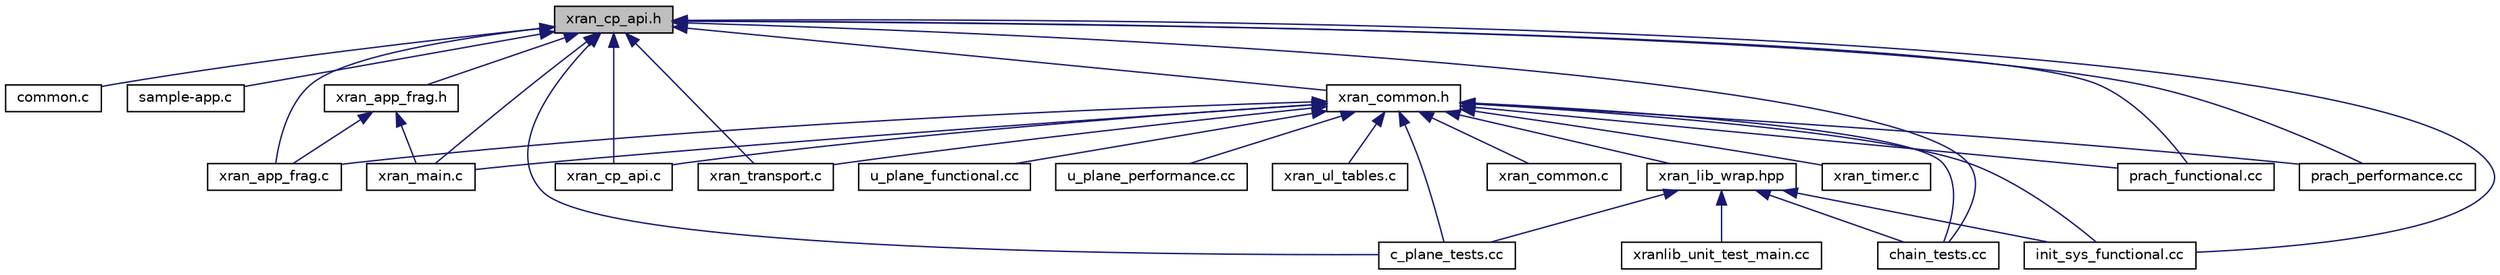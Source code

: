 digraph "xran_cp_api.h"
{
 // LATEX_PDF_SIZE
  edge [fontname="Helvetica",fontsize="10",labelfontname="Helvetica",labelfontsize="10"];
  node [fontname="Helvetica",fontsize="10",shape=record];
  Node1 [label="xran_cp_api.h",height=0.2,width=0.4,color="black", fillcolor="grey75", style="filled", fontcolor="black",tooltip="This file provides the definitions for Control Plane Messages APIs."];
  Node1 -> Node2 [dir="back",color="midnightblue",fontsize="10",style="solid",fontname="Helvetica"];
  Node2 [label="common.c",height=0.2,width=0.4,color="black", fillcolor="white", style="filled",URL="$common_8c.html",tooltip=" "];
  Node1 -> Node3 [dir="back",color="midnightblue",fontsize="10",style="solid",fontname="Helvetica"];
  Node3 [label="sample-app.c",height=0.2,width=0.4,color="black", fillcolor="white", style="filled",URL="$sample-app_8c.html",tooltip=" "];
  Node1 -> Node4 [dir="back",color="midnightblue",fontsize="10",style="solid",fontname="Helvetica"];
  Node4 [label="xran_app_frag.h",height=0.2,width=0.4,color="black", fillcolor="white", style="filled",URL="$xran__app__frag_8h.html",tooltip="Header file for functions to perform application level fragmentation."];
  Node4 -> Node5 [dir="back",color="midnightblue",fontsize="10",style="solid",fontname="Helvetica"];
  Node5 [label="xran_app_frag.c",height=0.2,width=0.4,color="black", fillcolor="white", style="filled",URL="$xran__app__frag_8c.html",tooltip="xRAN application frgamentation for U-plane packets"];
  Node4 -> Node6 [dir="back",color="midnightblue",fontsize="10",style="solid",fontname="Helvetica"];
  Node6 [label="xran_main.c",height=0.2,width=0.4,color="black", fillcolor="white", style="filled",URL="$xran__main_8c.html",tooltip="XRAN main functionality module."];
  Node1 -> Node5 [dir="back",color="midnightblue",fontsize="10",style="solid",fontname="Helvetica"];
  Node1 -> Node7 [dir="back",color="midnightblue",fontsize="10",style="solid",fontname="Helvetica"];
  Node7 [label="xran_common.h",height=0.2,width=0.4,color="black", fillcolor="white", style="filled",URL="$xran__common_8h.html",tooltip="XRAN layer common functionality for both lls-CU and RU as well as C-plane and U-plane."];
  Node7 -> Node5 [dir="back",color="midnightblue",fontsize="10",style="solid",fontname="Helvetica"];
  Node7 -> Node8 [dir="back",color="midnightblue",fontsize="10",style="solid",fontname="Helvetica"];
  Node8 [label="xran_common.c",height=0.2,width=0.4,color="black", fillcolor="white", style="filled",URL="$xran__common_8c.html",tooltip="XRAN layer common functionality for both O-DU and O-RU as well as C-plane and U-plane."];
  Node7 -> Node9 [dir="back",color="midnightblue",fontsize="10",style="solid",fontname="Helvetica"];
  Node9 [label="xran_cp_api.c",height=0.2,width=0.4,color="black", fillcolor="white", style="filled",URL="$xran__cp__api_8c.html",tooltip="This file provides the API functions to build Control Plane Messages for XRAN Front Haul layer as def..."];
  Node7 -> Node6 [dir="back",color="midnightblue",fontsize="10",style="solid",fontname="Helvetica"];
  Node7 -> Node10 [dir="back",color="midnightblue",fontsize="10",style="solid",fontname="Helvetica"];
  Node10 [label="xran_timer.c",height=0.2,width=0.4,color="black", fillcolor="white", style="filled",URL="$xran__timer_8c.html",tooltip="This file provides implementation to Timing for XRAN."];
  Node7 -> Node11 [dir="back",color="midnightblue",fontsize="10",style="solid",fontname="Helvetica"];
  Node11 [label="xran_transport.c",height=0.2,width=0.4,color="black", fillcolor="white", style="filled",URL="$xran__transport_8c.html",tooltip="This file provides the implementation for Transport lyaer (eCPRI) API."];
  Node7 -> Node12 [dir="back",color="midnightblue",fontsize="10",style="solid",fontname="Helvetica"];
  Node12 [label="xran_ul_tables.c",height=0.2,width=0.4,color="black", fillcolor="white", style="filled",URL="$xran__ul__tables_8c.html",tooltip="This file defines those table used in 5G NR spec."];
  Node7 -> Node13 [dir="back",color="midnightblue",fontsize="10",style="solid",fontname="Helvetica"];
  Node13 [label="xran_lib_wrap.hpp",height=0.2,width=0.4,color="black", fillcolor="white", style="filled",URL="$xran__lib__wrap_8hpp.html",tooltip=" "];
  Node13 -> Node14 [dir="back",color="midnightblue",fontsize="10",style="solid",fontname="Helvetica"];
  Node14 [label="xranlib_unit_test_main.cc",height=0.2,width=0.4,color="black", fillcolor="white", style="filled",URL="$xranlib__unit__test__main_8cc.html",tooltip=" "];
  Node13 -> Node15 [dir="back",color="midnightblue",fontsize="10",style="solid",fontname="Helvetica"];
  Node15 [label="c_plane_tests.cc",height=0.2,width=0.4,color="black", fillcolor="white", style="filled",URL="$c__plane__tests_8cc.html",tooltip=" "];
  Node13 -> Node16 [dir="back",color="midnightblue",fontsize="10",style="solid",fontname="Helvetica"];
  Node16 [label="chain_tests.cc",height=0.2,width=0.4,color="black", fillcolor="white", style="filled",URL="$chain__tests_8cc.html",tooltip=" "];
  Node13 -> Node17 [dir="back",color="midnightblue",fontsize="10",style="solid",fontname="Helvetica"];
  Node17 [label="init_sys_functional.cc",height=0.2,width=0.4,color="black", fillcolor="white", style="filled",URL="$init__sys__functional_8cc.html",tooltip=" "];
  Node7 -> Node15 [dir="back",color="midnightblue",fontsize="10",style="solid",fontname="Helvetica"];
  Node7 -> Node16 [dir="back",color="midnightblue",fontsize="10",style="solid",fontname="Helvetica"];
  Node7 -> Node17 [dir="back",color="midnightblue",fontsize="10",style="solid",fontname="Helvetica"];
  Node7 -> Node18 [dir="back",color="midnightblue",fontsize="10",style="solid",fontname="Helvetica"];
  Node18 [label="prach_functional.cc",height=0.2,width=0.4,color="black", fillcolor="white", style="filled",URL="$prach__functional_8cc.html",tooltip=" "];
  Node7 -> Node19 [dir="back",color="midnightblue",fontsize="10",style="solid",fontname="Helvetica"];
  Node19 [label="prach_performance.cc",height=0.2,width=0.4,color="black", fillcolor="white", style="filled",URL="$prach__performance_8cc.html",tooltip=" "];
  Node7 -> Node20 [dir="back",color="midnightblue",fontsize="10",style="solid",fontname="Helvetica"];
  Node20 [label="u_plane_functional.cc",height=0.2,width=0.4,color="black", fillcolor="white", style="filled",URL="$u__plane__functional_8cc.html",tooltip=" "];
  Node7 -> Node21 [dir="back",color="midnightblue",fontsize="10",style="solid",fontname="Helvetica"];
  Node21 [label="u_plane_performance.cc",height=0.2,width=0.4,color="black", fillcolor="white", style="filled",URL="$u__plane__performance_8cc.html",tooltip=" "];
  Node1 -> Node9 [dir="back",color="midnightblue",fontsize="10",style="solid",fontname="Helvetica"];
  Node1 -> Node6 [dir="back",color="midnightblue",fontsize="10",style="solid",fontname="Helvetica"];
  Node1 -> Node11 [dir="back",color="midnightblue",fontsize="10",style="solid",fontname="Helvetica"];
  Node1 -> Node15 [dir="back",color="midnightblue",fontsize="10",style="solid",fontname="Helvetica"];
  Node1 -> Node16 [dir="back",color="midnightblue",fontsize="10",style="solid",fontname="Helvetica"];
  Node1 -> Node17 [dir="back",color="midnightblue",fontsize="10",style="solid",fontname="Helvetica"];
  Node1 -> Node18 [dir="back",color="midnightblue",fontsize="10",style="solid",fontname="Helvetica"];
  Node1 -> Node19 [dir="back",color="midnightblue",fontsize="10",style="solid",fontname="Helvetica"];
}
